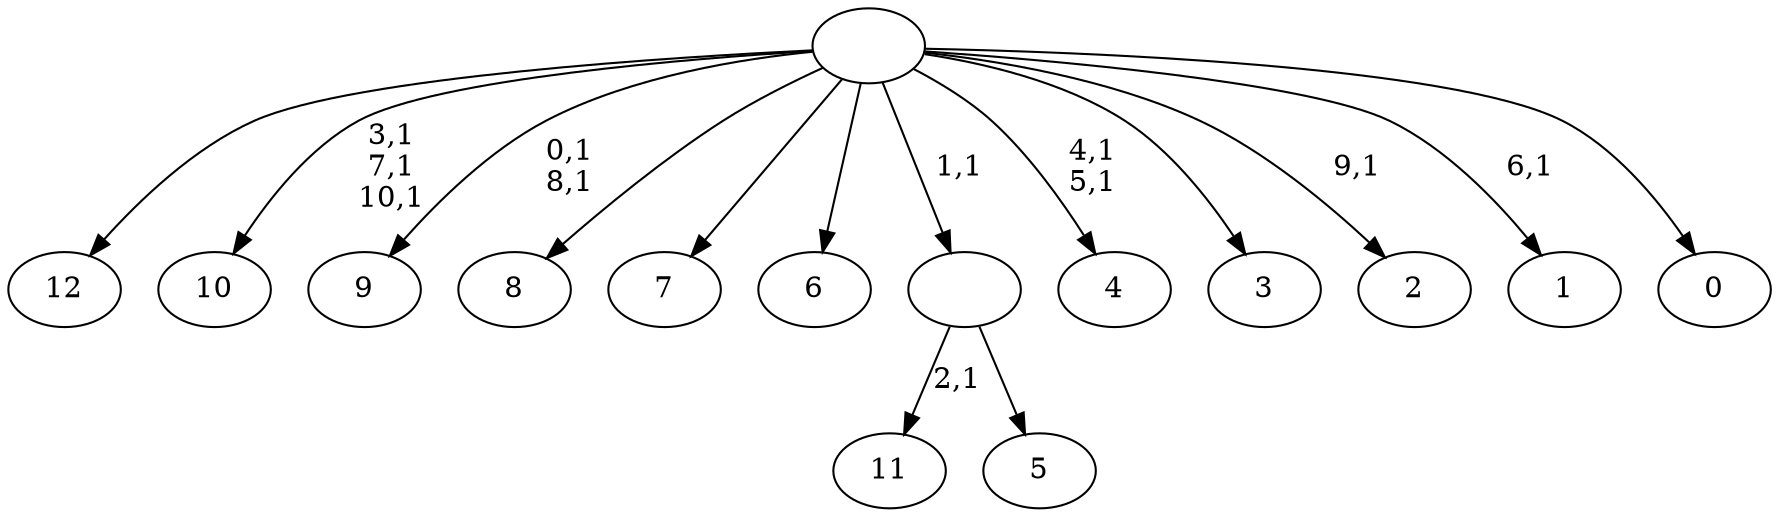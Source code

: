 digraph T {
	24 [label="12"]
	23 [label="11"]
	21 [label="10"]
	17 [label="9"]
	14 [label="8"]
	13 [label="7"]
	12 [label="6"]
	11 [label="5"]
	10 [label=""]
	9 [label="4"]
	6 [label="3"]
	5 [label="2"]
	3 [label="1"]
	1 [label="0"]
	0 [label=""]
	10 -> 23 [label="2,1"]
	10 -> 11 [label=""]
	0 -> 3 [label="6,1"]
	0 -> 5 [label="9,1"]
	0 -> 9 [label="4,1\n5,1"]
	0 -> 17 [label="0,1\n8,1"]
	0 -> 21 [label="3,1\n7,1\n10,1"]
	0 -> 24 [label=""]
	0 -> 14 [label=""]
	0 -> 13 [label=""]
	0 -> 12 [label=""]
	0 -> 10 [label="1,1"]
	0 -> 6 [label=""]
	0 -> 1 [label=""]
}
